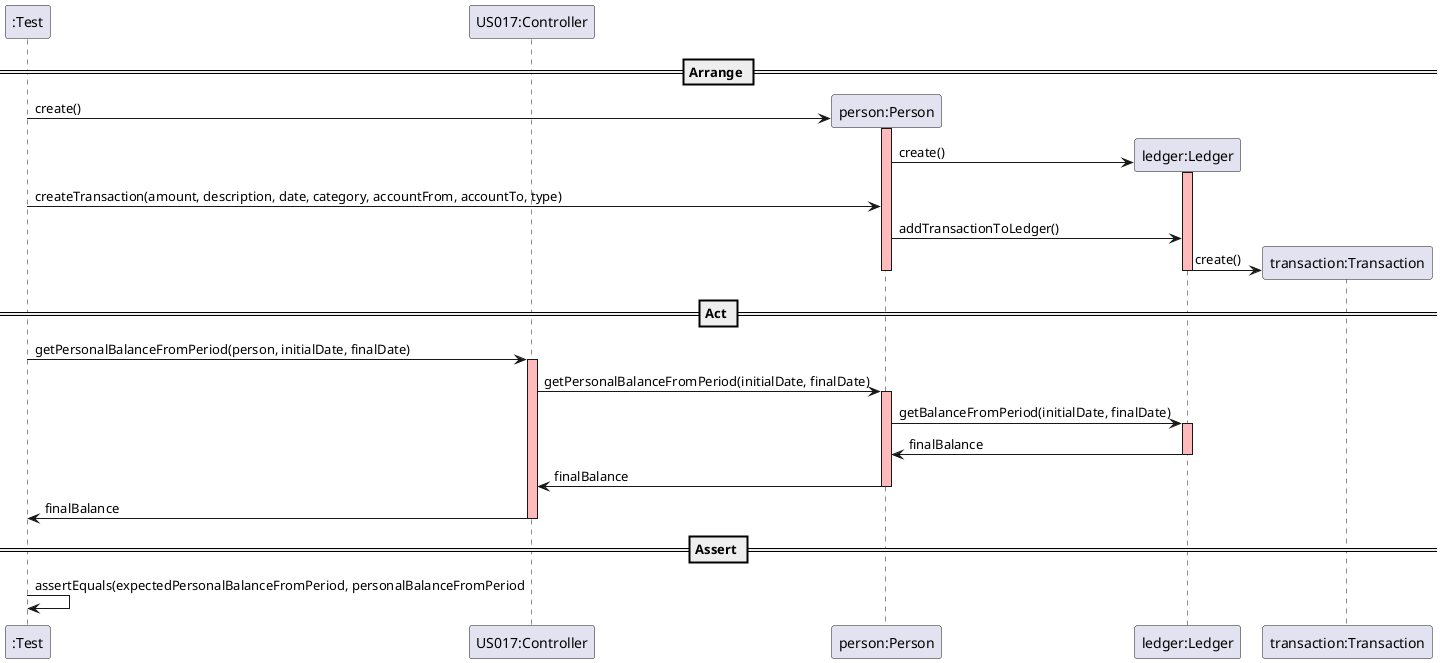   @startuml
create ":Test"

== Arrange ==
create "US017:Controller"

create "person:Person"
":Test" -> "person:Person" : create()
activate "person:Person" #FFBBBB

create "ledger:Ledger"
"person:Person" -> "ledger:Ledger" : create()
activate "ledger:Ledger" #FFBBBB
":Test" -> "person:Person" : createTransaction(amount, description, date, category, accountFrom, accountTo, type)

"person:Person" -> "ledger:Ledger" : addTransactionToLedger()
create "transaction:Transaction"
"ledger:Ledger" -> "transaction:Transaction" : create()
deactivate "person:Person"
deactivate "ledger:Ledger"

== Act ==

":Test" -> "US017:Controller" : getPersonalBalanceFromPeriod(person, initialDate, finalDate)
activate "US017:Controller" #FFBBBB
"US017:Controller" -> "person:Person": getPersonalBalanceFromPeriod(initialDate, finalDate)
activate "person:Person" #FFBBBB
"person:Person" -> "ledger:Ledger": getBalanceFromPeriod(initialDate, finalDate)
activate "ledger:Ledger" #FFBBBB
"ledger:Ledger" -> "person:Person" : finalBalance
deactivate "ledger:Ledger"
"person:Person" -> "US017:Controller" : finalBalance
deactivate "person:Person"
"US017:Controller" -> ":Test" : finalBalance
deactivate "US017:Controller"

== Assert ==

":Test" -> ":Test" : assertEquals(expectedPersonalBalanceFromPeriod, personalBalanceFromPeriod

@enduml